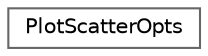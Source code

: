 digraph "Graphical Class Hierarchy"
{
 // LATEX_PDF_SIZE
  bgcolor="transparent";
  edge [fontname=Helvetica,fontsize=10,labelfontname=Helvetica,labelfontsize=10];
  node [fontname=Helvetica,fontsize=10,shape=box,height=0.2,width=0.4];
  rankdir="LR";
  Node0 [label="PlotScatterOpts",height=0.2,width=0.4,color="grey40", fillcolor="white", style="filled",URL="$struct_plot_scatter_opts.html",tooltip=" "];
}
